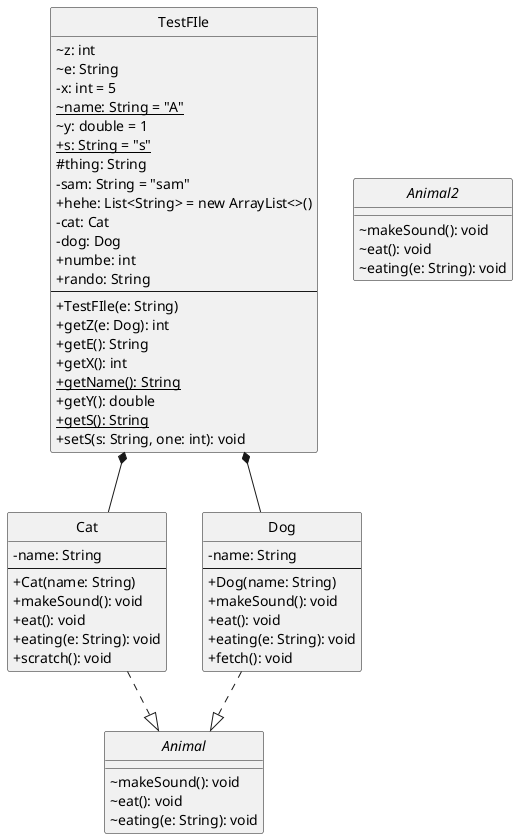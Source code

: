 ' Generated by UML Generator
' Encoded: hLHDJy904BttLqpqKgmbQkAb4GBn8o4nNl2WtfRjG3UqMxExLG7njplJIcq1FN5fkk-zl9bvi-t0Ec5SaQMUdIlzAep8GAR2sg5pHaqAXoEPwx5Q8fnvYOeHf38oHSzJsg6P2eamr2eJAQmyWAzCp76S5phsEn6yvIfc48NREYezyp62CTNGimsrtZMzE8XhEH1S2rUwXLfajOhF8Jq2OlqcqM5mNzsWNJVugovHLXhXPEBlj7AJp_vfXTY3jpB5lOqyedLtenIhc9SHq0BAC9jDVPGmzE2IgHNT6AVa6fej4daqF69w4K6S5nEoxC4vLwxrjYcsB3vs2HsRfQp8MYgHiIv8CA5Izygwguhi4wln7OR6Y4M9ztsEAPJ2HRnfVezpygOmsK4NsGGtumL6w3ZVoNqJXjzEVeRkXI5owjGE1DvodBK58q_-hw0Uc_07Icf7_Cn85TMsVjmMMqRgz4uXrzKaZMtotUvsF_i_dut75wnvhlTy4ePbF2s0CngWZkaty0q
' URL: http://www.plantuml.com/plantuml/uml/hLHDJy904BttLqpqKgmbQkAb4GBn8o4nNl2WtfRjG3UqMxExLG7njplJIcq1FN5fkk-zl9bvi-t0Ec5SaQMUdIlzAep8GAR2sg5pHaqAXoEPwx5Q8fnvYOeHf38oHSzJsg6P2eamr2eJAQmyWAzCp76S5phsEn6yvIfc48NREYezyp62CTNGimsrtZMzE8XhEH1S2rUwXLfajOhF8Jq2OlqcqM5mNzsWNJVugovHLXhXPEBlj7AJp_vfXTY3jpB5lOqyedLtenIhc9SHq0BAC9jDVPGmzE2IgHNT6AVa6fej4daqF69w4K6S5nEoxC4vLwxrjYcsB3vs2HsRfQp8MYgHiIv8CA5Izygwguhi4wln7OR6Y4M9ztsEAPJ2HRnfVezpygOmsK4NsGGtumL6w3ZVoNqJXjzEVeRkXI5owjGE1DvodBK58q_-hw0Uc_07Icf7_Cn85TMsVjmMMqRgz4uXrzKaZMtotUvsF_i_dut75wnvhlTy4ePbF2s0CngWZkaty0q
' Generated on: 2025-08-09T03:03:21.577966700

@startuml
skinparam classAttributeIconSize 0
hide circle

interface Animal {
  ~makeSound(): void
  ~eat(): void
  ~eating(e: String): void
}

interface Animal2 {
  ~makeSound(): void
  ~eat(): void
  ~eating(e: String): void
}

class Cat {
  -name: String
  --
  +Cat(name: String)
  +makeSound(): void
  +eat(): void
  +eating(e: String): void
  +scratch(): void
}

class Dog {
  -name: String
  --
  +Dog(name: String)
  +makeSound(): void
  +eat(): void
  +eating(e: String): void
  +fetch(): void
}

class TestFIle {
  ~z: int
  ~e: String
  -x: int = 5
  ~{static} name: String = "A"
  ~y: double = 1
  +{static} s: String = "s"
  #thing: String
  -sam: String = "sam"
  +hehe: List<String> = new ArrayList<>()
  -cat: Cat
  -dog: Dog
  +numbe: int
  +rando: String
  --
  +TestFIle(e: String)
  +getZ(e: Dog): int
  +getE(): String
  +getX(): int
  +{static} getName(): String
  +getY(): double
  +{static} getS(): String
  +setS(s: String, one: int): void
}

Cat ..|> Animal
Dog ..|> Animal
TestFIle *-- Cat
TestFIle *-- Dog
@enduml